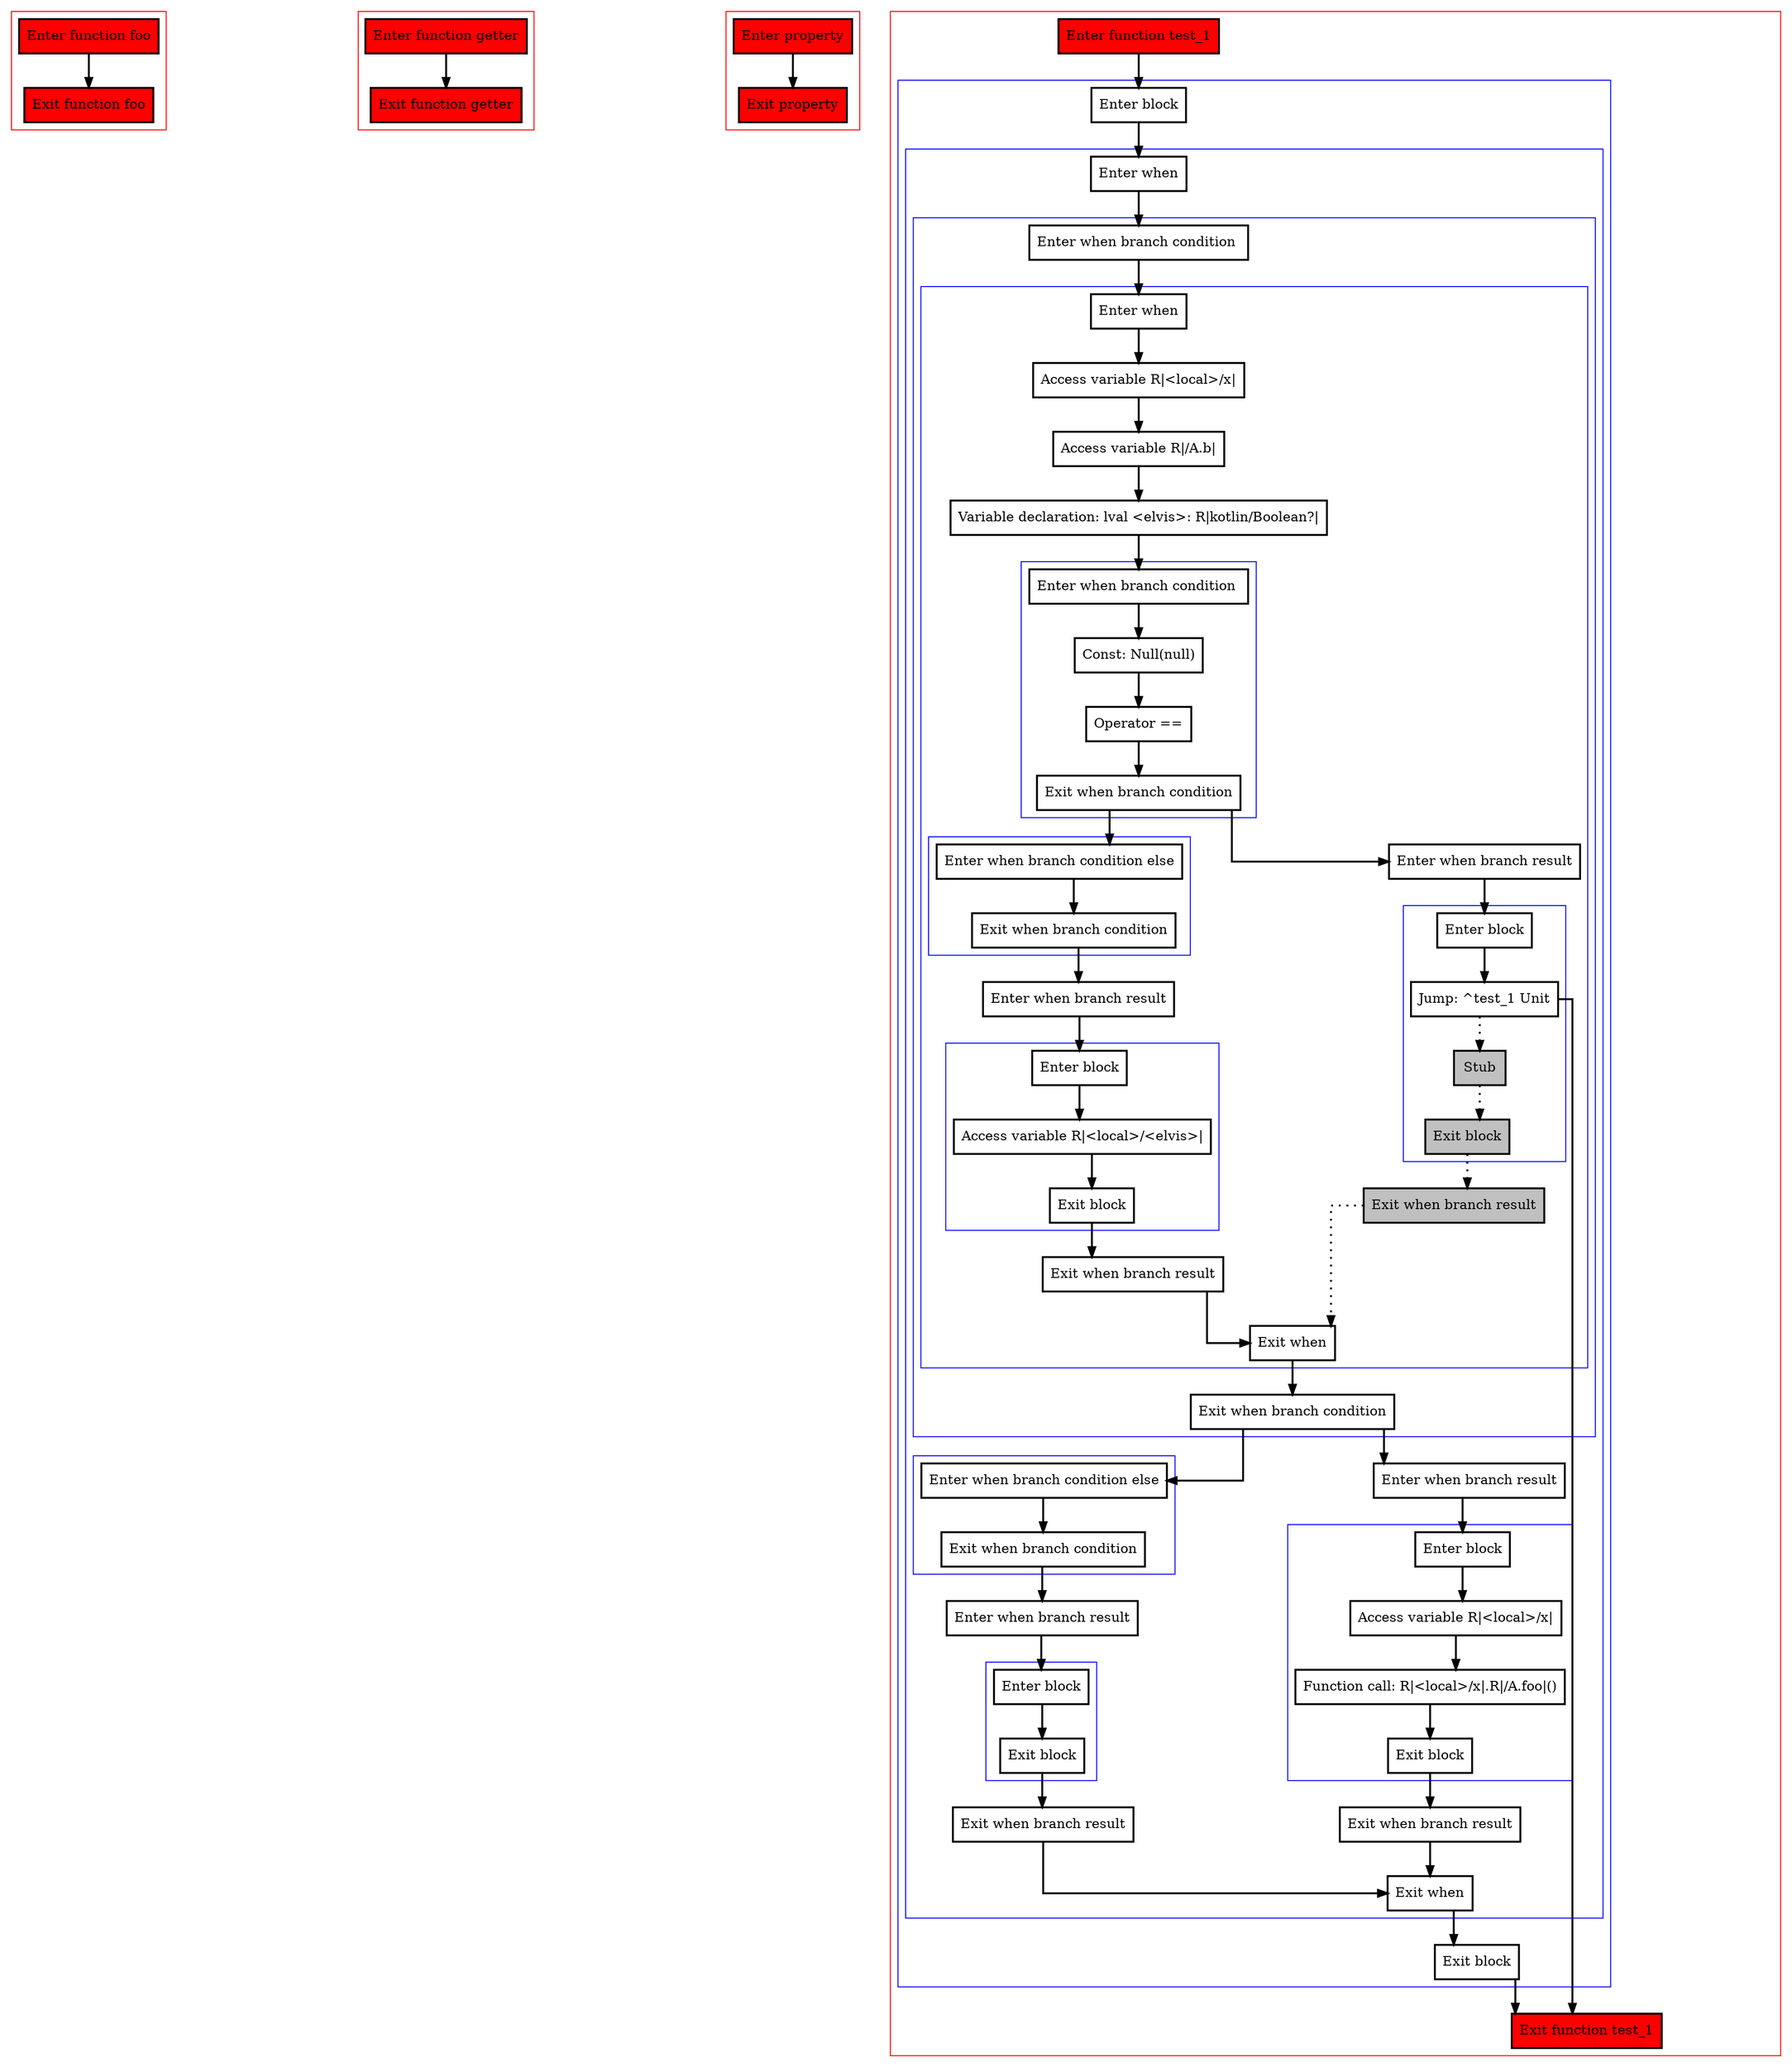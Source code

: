 digraph elvis_kt {
  graph [splines=ortho nodesep=3]
  node [shape=box penwidth=2]
  edge [penwidth=2]

  subgraph cluster_0 {
    color=red
    0 [label="Enter function foo" style="filled" fillcolor=red];
    1 [label="Exit function foo" style="filled" fillcolor=red];
  }

  0 -> {1};

  subgraph cluster_1 {
    color=red
    2 [label="Enter function getter" style="filled" fillcolor=red];
    3 [label="Exit function getter" style="filled" fillcolor=red];
  }

  2 -> {3};

  subgraph cluster_2 {
    color=red
    4 [label="Enter property" style="filled" fillcolor=red];
    5 [label="Exit property" style="filled" fillcolor=red];
  }

  4 -> {5};

  subgraph cluster_3 {
    color=red
    6 [label="Enter function test_1" style="filled" fillcolor=red];
    subgraph cluster_4 {
      color=blue
      7 [label="Enter block"];
      subgraph cluster_5 {
        color=blue
        8 [label="Enter when"];
        subgraph cluster_6 {
          color=blue
          9 [label="Enter when branch condition "];
          subgraph cluster_7 {
            color=blue
            10 [label="Enter when"];
            11 [label="Access variable R|<local>/x|"];
            12 [label="Access variable R|/A.b|"];
            13 [label="Variable declaration: lval <elvis>: R|kotlin/Boolean?|"];
            subgraph cluster_8 {
              color=blue
              14 [label="Enter when branch condition "];
              15 [label="Const: Null(null)"];
              16 [label="Operator =="];
              17 [label="Exit when branch condition"];
            }
            subgraph cluster_9 {
              color=blue
              18 [label="Enter when branch condition else"];
              19 [label="Exit when branch condition"];
            }
            20 [label="Enter when branch result"];
            subgraph cluster_10 {
              color=blue
              21 [label="Enter block"];
              22 [label="Access variable R|<local>/<elvis>|"];
              23 [label="Exit block"];
            }
            24 [label="Exit when branch result"];
            25 [label="Enter when branch result"];
            subgraph cluster_11 {
              color=blue
              26 [label="Enter block"];
              27 [label="Jump: ^test_1 Unit"];
              28 [label="Stub" style="filled" fillcolor=gray];
              29 [label="Exit block" style="filled" fillcolor=gray];
            }
            30 [label="Exit when branch result" style="filled" fillcolor=gray];
            31 [label="Exit when"];
          }
          32 [label="Exit when branch condition"];
        }
        subgraph cluster_12 {
          color=blue
          33 [label="Enter when branch condition else"];
          34 [label="Exit when branch condition"];
        }
        35 [label="Enter when branch result"];
        subgraph cluster_13 {
          color=blue
          36 [label="Enter block"];
          37 [label="Exit block"];
        }
        38 [label="Exit when branch result"];
        39 [label="Enter when branch result"];
        subgraph cluster_14 {
          color=blue
          40 [label="Enter block"];
          41 [label="Access variable R|<local>/x|"];
          42 [label="Function call: R|<local>/x|.R|/A.foo|()"];
          43 [label="Exit block"];
        }
        44 [label="Exit when branch result"];
        45 [label="Exit when"];
      }
      46 [label="Exit block"];
    }
    47 [label="Exit function test_1" style="filled" fillcolor=red];
  }

  6 -> {7};
  7 -> {8};
  8 -> {9};
  9 -> {10};
  10 -> {11};
  11 -> {12};
  12 -> {13};
  13 -> {14};
  14 -> {15};
  15 -> {16};
  16 -> {17};
  17 -> {25 18};
  18 -> {19};
  19 -> {20};
  20 -> {21};
  21 -> {22};
  22 -> {23};
  23 -> {24};
  24 -> {31};
  25 -> {26};
  26 -> {27};
  27 -> {47};
  27 -> {28} [style=dotted];
  28 -> {29} [style=dotted];
  29 -> {30} [style=dotted];
  30 -> {31} [style=dotted];
  31 -> {32};
  32 -> {39 33};
  33 -> {34};
  34 -> {35};
  35 -> {36};
  36 -> {37};
  37 -> {38};
  38 -> {45};
  39 -> {40};
  40 -> {41};
  41 -> {42};
  42 -> {43};
  43 -> {44};
  44 -> {45};
  45 -> {46};
  46 -> {47};

}
